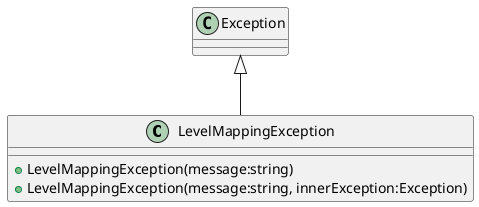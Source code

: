 @startuml
class LevelMappingException {
    + LevelMappingException(message:string)
    + LevelMappingException(message:string, innerException:Exception)
}
Exception <|-- LevelMappingException
@enduml
